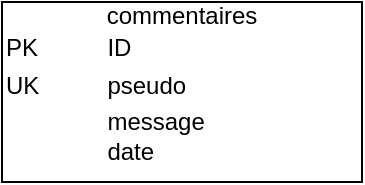 <mxfile version="12.4.2" pages="1"><diagram id="Xudljvq0oVdHDzpQm1CA" name="Page-1"><mxGraphModel dx="868" dy="467" grid="1" gridSize="10" guides="1" tooltips="1" connect="1" arrows="1" fold="1" page="1" pageScale="1" pageWidth="850" pageHeight="1100" math="0" shadow="0"><root><mxCell id="0"/><mxCell id="1" parent="0"/><mxCell id="7Ifyu3JToTNZfSWJ2ieu-1" value="&lt;div align=&quot;center&quot;&gt;commentaires&lt;/div&gt;&lt;table style=&quot;width: 100% ; font-size: 1em&quot; cellspacing=&quot;0&quot; cellpadding=&quot;2&quot;&gt;&lt;tbody&gt;&lt;tr&gt;&lt;td&gt;PK&lt;/td&gt;&lt;td&gt;ID&lt;/td&gt;&lt;/tr&gt;&lt;tr&gt;&lt;td&gt;UK&lt;/td&gt;&lt;td&gt;pseudo&lt;/td&gt;&lt;/tr&gt;&lt;tr&gt;&lt;td&gt;&lt;br&gt;&lt;/td&gt;&lt;td&gt;message&lt;br&gt;date&lt;br&gt;&lt;/td&gt;&lt;/tr&gt;&lt;/tbody&gt;&lt;/table&gt;" style="verticalAlign=top;align=left;overflow=fill;html=1;" vertex="1" parent="1"><mxGeometry x="280" y="100" width="180" height="90" as="geometry"/></mxCell></root></mxGraphModel></diagram></mxfile>